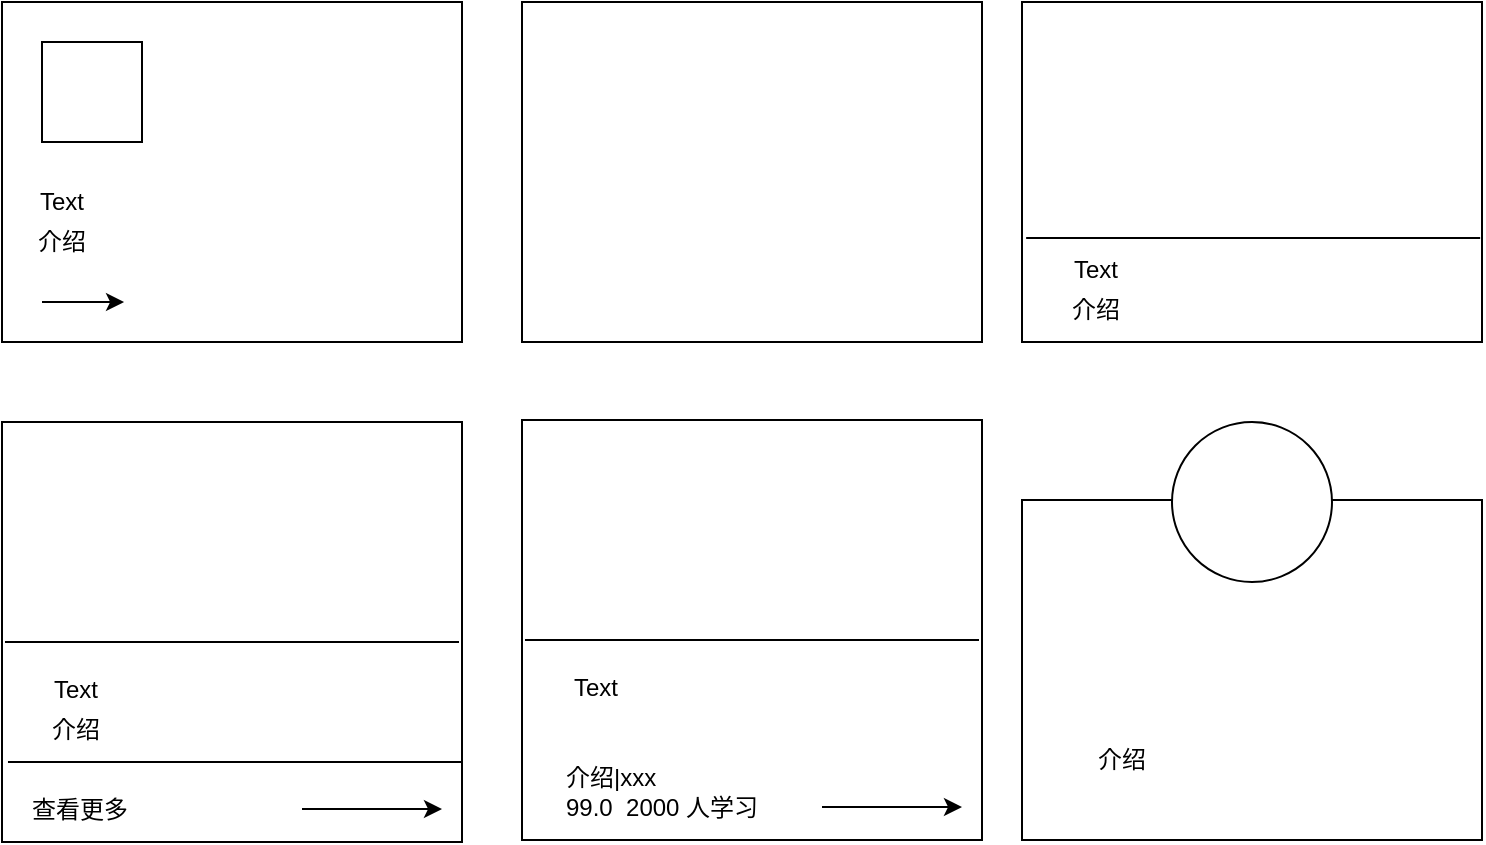 <mxfile version="24.7.6">
  <diagram name="第 1 页" id="Nx-Wv0I_7bfAB9pjk7jc">
    <mxGraphModel dx="771" dy="469" grid="1" gridSize="10" guides="1" tooltips="1" connect="1" arrows="1" fold="1" page="1" pageScale="1" pageWidth="827" pageHeight="1169" math="0" shadow="0">
      <root>
        <mxCell id="0" />
        <mxCell id="1" parent="0" />
        <mxCell id="NVgafI9u-V6-YJrApagZ-1" value="" style="rounded=0;whiteSpace=wrap;html=1;" vertex="1" parent="1">
          <mxGeometry x="60" y="80" width="230" height="170" as="geometry" />
        </mxCell>
        <mxCell id="NVgafI9u-V6-YJrApagZ-2" value="" style="rounded=0;whiteSpace=wrap;html=1;" vertex="1" parent="1">
          <mxGeometry x="80" y="100" width="50" height="50" as="geometry" />
        </mxCell>
        <mxCell id="NVgafI9u-V6-YJrApagZ-3" value="Text" style="text;strokeColor=none;align=center;fillColor=none;html=1;verticalAlign=middle;whiteSpace=wrap;rounded=0;" vertex="1" parent="1">
          <mxGeometry x="60" y="170" width="60" height="20" as="geometry" />
        </mxCell>
        <mxCell id="NVgafI9u-V6-YJrApagZ-4" value="介绍" style="text;strokeColor=none;align=center;fillColor=none;html=1;verticalAlign=middle;whiteSpace=wrap;rounded=0;" vertex="1" parent="1">
          <mxGeometry x="60" y="190" width="60" height="20" as="geometry" />
        </mxCell>
        <mxCell id="NVgafI9u-V6-YJrApagZ-5" value="" style="endArrow=classic;html=1;rounded=0;" edge="1" parent="1">
          <mxGeometry width="50" height="50" relative="1" as="geometry">
            <mxPoint x="80" y="230" as="sourcePoint" />
            <mxPoint x="121.034" y="230" as="targetPoint" />
            <Array as="points" />
          </mxGeometry>
        </mxCell>
        <mxCell id="NVgafI9u-V6-YJrApagZ-6" value="" style="rounded=0;whiteSpace=wrap;html=1;" vertex="1" parent="1">
          <mxGeometry x="320" y="80" width="230" height="170" as="geometry" />
        </mxCell>
        <mxCell id="NVgafI9u-V6-YJrApagZ-7" value="" style="rounded=0;whiteSpace=wrap;html=1;" vertex="1" parent="1">
          <mxGeometry x="570" y="80" width="230" height="170" as="geometry" />
        </mxCell>
        <mxCell id="NVgafI9u-V6-YJrApagZ-8" value="" style="endArrow=none;html=1;rounded=0;exitX=0.996;exitY=0.694;exitDx=0;exitDy=0;exitPerimeter=0;entryX=0.009;entryY=0.694;entryDx=0;entryDy=0;entryPerimeter=0;" edge="1" parent="1" source="NVgafI9u-V6-YJrApagZ-7" target="NVgafI9u-V6-YJrApagZ-7">
          <mxGeometry width="50" height="50" relative="1" as="geometry">
            <mxPoint x="630" y="205" as="sourcePoint" />
            <mxPoint x="680" y="155" as="targetPoint" />
            <Array as="points" />
          </mxGeometry>
        </mxCell>
        <mxCell id="NVgafI9u-V6-YJrApagZ-10" value="Text" style="text;strokeColor=none;align=center;fillColor=none;html=1;verticalAlign=middle;whiteSpace=wrap;rounded=0;" vertex="1" parent="1">
          <mxGeometry x="577" y="204" width="60" height="20" as="geometry" />
        </mxCell>
        <mxCell id="NVgafI9u-V6-YJrApagZ-11" value="介绍" style="text;strokeColor=none;align=center;fillColor=none;html=1;verticalAlign=middle;whiteSpace=wrap;rounded=0;" vertex="1" parent="1">
          <mxGeometry x="577" y="224" width="60" height="20" as="geometry" />
        </mxCell>
        <mxCell id="NVgafI9u-V6-YJrApagZ-13" value="" style="rounded=0;whiteSpace=wrap;html=1;" vertex="1" parent="1">
          <mxGeometry x="60" y="290" width="230" height="210" as="geometry" />
        </mxCell>
        <mxCell id="NVgafI9u-V6-YJrApagZ-14" value="" style="endArrow=none;html=1;rounded=0;exitX=0.996;exitY=0.694;exitDx=0;exitDy=0;exitPerimeter=0;entryX=0.009;entryY=0.694;entryDx=0;entryDy=0;entryPerimeter=0;" edge="1" parent="1">
          <mxGeometry width="50" height="50" relative="1" as="geometry">
            <mxPoint x="288.5" y="400" as="sourcePoint" />
            <mxPoint x="61.49" y="400" as="targetPoint" />
            <Array as="points" />
          </mxGeometry>
        </mxCell>
        <mxCell id="NVgafI9u-V6-YJrApagZ-15" value="Text" style="text;strokeColor=none;align=center;fillColor=none;html=1;verticalAlign=middle;whiteSpace=wrap;rounded=0;" vertex="1" parent="1">
          <mxGeometry x="67" y="414" width="60" height="20" as="geometry" />
        </mxCell>
        <mxCell id="NVgafI9u-V6-YJrApagZ-16" value="介绍" style="text;strokeColor=none;align=center;fillColor=none;html=1;verticalAlign=middle;whiteSpace=wrap;rounded=0;" vertex="1" parent="1">
          <mxGeometry x="67" y="434" width="60" height="20" as="geometry" />
        </mxCell>
        <mxCell id="NVgafI9u-V6-YJrApagZ-21" value="" style="endArrow=none;html=1;rounded=0;exitX=0.996;exitY=0.694;exitDx=0;exitDy=0;exitPerimeter=0;entryX=0.009;entryY=0.694;entryDx=0;entryDy=0;entryPerimeter=0;" edge="1" parent="1">
          <mxGeometry width="50" height="50" relative="1" as="geometry">
            <mxPoint x="290.0" y="460" as="sourcePoint" />
            <mxPoint x="62.99" y="460" as="targetPoint" />
            <Array as="points" />
          </mxGeometry>
        </mxCell>
        <mxCell id="NVgafI9u-V6-YJrApagZ-22" value="查看更多" style="text;strokeColor=none;align=center;fillColor=none;html=1;verticalAlign=middle;whiteSpace=wrap;rounded=0;" vertex="1" parent="1">
          <mxGeometry x="69" y="469" width="60" height="30" as="geometry" />
        </mxCell>
        <mxCell id="NVgafI9u-V6-YJrApagZ-23" value="" style="endArrow=classic;html=1;rounded=0;" edge="1" parent="1">
          <mxGeometry width="50" height="50" relative="1" as="geometry">
            <mxPoint x="210" y="483.5" as="sourcePoint" />
            <mxPoint x="280" y="483.5" as="targetPoint" />
          </mxGeometry>
        </mxCell>
        <mxCell id="NVgafI9u-V6-YJrApagZ-24" value="" style="rounded=0;whiteSpace=wrap;html=1;" vertex="1" parent="1">
          <mxGeometry x="320" y="289" width="230" height="210" as="geometry" />
        </mxCell>
        <mxCell id="NVgafI9u-V6-YJrApagZ-25" value="" style="endArrow=none;html=1;rounded=0;exitX=0.996;exitY=0.694;exitDx=0;exitDy=0;exitPerimeter=0;entryX=0.009;entryY=0.694;entryDx=0;entryDy=0;entryPerimeter=0;" edge="1" parent="1">
          <mxGeometry width="50" height="50" relative="1" as="geometry">
            <mxPoint x="548.5" y="399" as="sourcePoint" />
            <mxPoint x="321.49" y="399" as="targetPoint" />
            <Array as="points" />
          </mxGeometry>
        </mxCell>
        <mxCell id="NVgafI9u-V6-YJrApagZ-26" value="Text" style="text;strokeColor=none;align=center;fillColor=none;html=1;verticalAlign=middle;whiteSpace=wrap;rounded=0;" vertex="1" parent="1">
          <mxGeometry x="327" y="413" width="60" height="20" as="geometry" />
        </mxCell>
        <mxCell id="NVgafI9u-V6-YJrApagZ-27" value="介绍|xxx&lt;div&gt;99.0&amp;nbsp; 2000 人学习&lt;/div&gt;" style="text;strokeColor=none;align=left;fillColor=none;html=1;verticalAlign=middle;whiteSpace=wrap;rounded=0;" vertex="1" parent="1">
          <mxGeometry x="340" y="460" width="100" height="30" as="geometry" />
        </mxCell>
        <mxCell id="NVgafI9u-V6-YJrApagZ-30" value="" style="endArrow=classic;html=1;rounded=0;" edge="1" parent="1">
          <mxGeometry width="50" height="50" relative="1" as="geometry">
            <mxPoint x="470" y="482.5" as="sourcePoint" />
            <mxPoint x="540" y="482.5" as="targetPoint" />
          </mxGeometry>
        </mxCell>
        <mxCell id="NVgafI9u-V6-YJrApagZ-31" value="" style="rounded=0;whiteSpace=wrap;html=1;" vertex="1" parent="1">
          <mxGeometry x="570" y="329" width="230" height="170" as="geometry" />
        </mxCell>
        <mxCell id="NVgafI9u-V6-YJrApagZ-32" value="介绍" style="text;strokeColor=none;align=center;fillColor=none;html=1;verticalAlign=middle;whiteSpace=wrap;rounded=0;" vertex="1" parent="1">
          <mxGeometry x="590" y="449" width="60" height="20" as="geometry" />
        </mxCell>
        <mxCell id="NVgafI9u-V6-YJrApagZ-33" value="" style="ellipse;whiteSpace=wrap;html=1;aspect=fixed;" vertex="1" parent="1">
          <mxGeometry x="645" y="290" width="80" height="80" as="geometry" />
        </mxCell>
      </root>
    </mxGraphModel>
  </diagram>
</mxfile>
